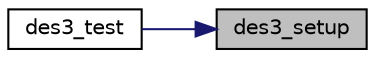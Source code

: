 digraph "des3_setup"
{
 // LATEX_PDF_SIZE
  edge [fontname="Helvetica",fontsize="10",labelfontname="Helvetica",labelfontsize="10"];
  node [fontname="Helvetica",fontsize="10",shape=record];
  rankdir="RL";
  Node24 [label="des3_setup",height=0.2,width=0.4,color="black", fillcolor="grey75", style="filled", fontcolor="black",tooltip="Initialize the 3LTC_DES-EDE block cipher."];
  Node24 -> Node25 [dir="back",color="midnightblue",fontsize="10",style="solid",fontname="Helvetica"];
  Node25 [label="des3_test",height=0.2,width=0.4,color="black", fillcolor="white", style="filled",URL="$des_8c.html#ac6f22505ef05d826646a1d64542682e4",tooltip=" "];
}

